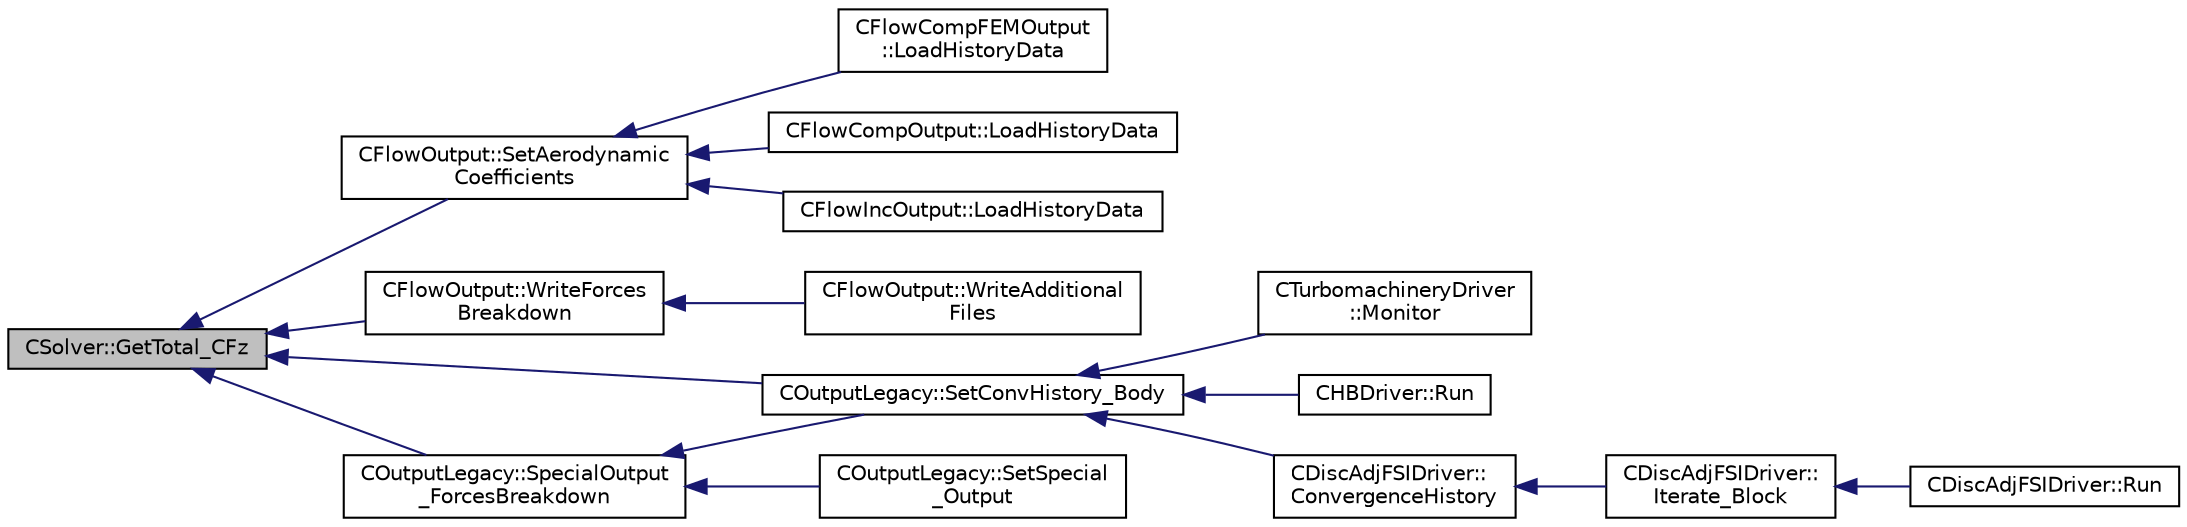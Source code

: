 digraph "CSolver::GetTotal_CFz"
{
  edge [fontname="Helvetica",fontsize="10",labelfontname="Helvetica",labelfontsize="10"];
  node [fontname="Helvetica",fontsize="10",shape=record];
  rankdir="LR";
  Node3098 [label="CSolver::GetTotal_CFz",height=0.2,width=0.4,color="black", fillcolor="grey75", style="filled", fontcolor="black"];
  Node3098 -> Node3099 [dir="back",color="midnightblue",fontsize="10",style="solid",fontname="Helvetica"];
  Node3099 [label="CFlowOutput::SetAerodynamic\lCoefficients",height=0.2,width=0.4,color="black", fillcolor="white", style="filled",URL="$class_c_flow_output.html#a849b56a2455df612cf6ab01f6dfacb3c",tooltip="Set the value of the aerodynamic coefficients. "];
  Node3099 -> Node3100 [dir="back",color="midnightblue",fontsize="10",style="solid",fontname="Helvetica"];
  Node3100 [label="CFlowCompFEMOutput\l::LoadHistoryData",height=0.2,width=0.4,color="black", fillcolor="white", style="filled",URL="$class_c_flow_comp_f_e_m_output.html#a0a4561b8ab0dffd1052f884062fd9710",tooltip="Load the history output field values. "];
  Node3099 -> Node3101 [dir="back",color="midnightblue",fontsize="10",style="solid",fontname="Helvetica"];
  Node3101 [label="CFlowCompOutput::LoadHistoryData",height=0.2,width=0.4,color="black", fillcolor="white", style="filled",URL="$class_c_flow_comp_output.html#a393cb19a691990ee6e88f844eccc79ed",tooltip="Load the history output field values. "];
  Node3099 -> Node3102 [dir="back",color="midnightblue",fontsize="10",style="solid",fontname="Helvetica"];
  Node3102 [label="CFlowIncOutput::LoadHistoryData",height=0.2,width=0.4,color="black", fillcolor="white", style="filled",URL="$class_c_flow_inc_output.html#a466112efa2e3a89cdd2456701a0480b5",tooltip="Load the history output field values. "];
  Node3098 -> Node3103 [dir="back",color="midnightblue",fontsize="10",style="solid",fontname="Helvetica"];
  Node3103 [label="CFlowOutput::WriteForces\lBreakdown",height=0.2,width=0.4,color="black", fillcolor="white", style="filled",URL="$class_c_flow_output.html#afacedef2006aa6fcf8c9a312b5f4430c",tooltip="Write the forces breakdown file. "];
  Node3103 -> Node3104 [dir="back",color="midnightblue",fontsize="10",style="solid",fontname="Helvetica"];
  Node3104 [label="CFlowOutput::WriteAdditional\lFiles",height=0.2,width=0.4,color="black", fillcolor="white", style="filled",URL="$class_c_flow_output.html#aaac3fb7b2575967b157c306065ab1ea8",tooltip="Write any additional files defined for the current solver. "];
  Node3098 -> Node3105 [dir="back",color="midnightblue",fontsize="10",style="solid",fontname="Helvetica"];
  Node3105 [label="COutputLegacy::SetConvHistory_Body",height=0.2,width=0.4,color="black", fillcolor="white", style="filled",URL="$class_c_output_legacy.html#a217cc0d778a3828499189a9debee47c6",tooltip="Write the history file and the convergence on the screen for serial computations. ..."];
  Node3105 -> Node3106 [dir="back",color="midnightblue",fontsize="10",style="solid",fontname="Helvetica"];
  Node3106 [label="CTurbomachineryDriver\l::Monitor",height=0.2,width=0.4,color="black", fillcolor="white", style="filled",URL="$class_c_turbomachinery_driver.html#a41d7b50bbacef68eb5436293ebb2da4f",tooltip="Monitor the computation. "];
  Node3105 -> Node3107 [dir="back",color="midnightblue",fontsize="10",style="solid",fontname="Helvetica"];
  Node3107 [label="CHBDriver::Run",height=0.2,width=0.4,color="black", fillcolor="white", style="filled",URL="$class_c_h_b_driver.html#a98c0448a8e0404845ee54e25b62eaea9",tooltip="Run a single iteration of a Harmonic Balance problem. "];
  Node3105 -> Node3108 [dir="back",color="midnightblue",fontsize="10",style="solid",fontname="Helvetica"];
  Node3108 [label="CDiscAdjFSIDriver::\lConvergenceHistory",height=0.2,width=0.4,color="black", fillcolor="white", style="filled",URL="$class_c_disc_adj_f_s_i_driver.html#a139dfa2442613879f2b15f28a09c2bd5",tooltip="Output the convergence history. "];
  Node3108 -> Node3109 [dir="back",color="midnightblue",fontsize="10",style="solid",fontname="Helvetica"];
  Node3109 [label="CDiscAdjFSIDriver::\lIterate_Block",height=0.2,width=0.4,color="black", fillcolor="white", style="filled",URL="$class_c_disc_adj_f_s_i_driver.html#a84949f139fa795b7d34d6ff77e82eb5c",tooltip="Iterate a certain block for adjoint FSI - may be the whole set of variables or independent and subite..."];
  Node3109 -> Node3110 [dir="back",color="midnightblue",fontsize="10",style="solid",fontname="Helvetica"];
  Node3110 [label="CDiscAdjFSIDriver::Run",height=0.2,width=0.4,color="black", fillcolor="white", style="filled",URL="$class_c_disc_adj_f_s_i_driver.html#a2e965d6e9c4dcfc296077cae225cab21",tooltip="Run a Discrete Adjoint iteration for the FSI problem. "];
  Node3098 -> Node3111 [dir="back",color="midnightblue",fontsize="10",style="solid",fontname="Helvetica"];
  Node3111 [label="COutputLegacy::SpecialOutput\l_ForcesBreakdown",height=0.2,width=0.4,color="black", fillcolor="white", style="filled",URL="$class_c_output_legacy.html#ab1ca98c0c4b16e9b75f06744e10d47c8",tooltip="Write the history file and the convergence on the screen for serial computations. ..."];
  Node3111 -> Node3105 [dir="back",color="midnightblue",fontsize="10",style="solid",fontname="Helvetica"];
  Node3111 -> Node3112 [dir="back",color="midnightblue",fontsize="10",style="solid",fontname="Helvetica"];
  Node3112 [label="COutputLegacy::SetSpecial\l_Output",height=0.2,width=0.4,color="black", fillcolor="white", style="filled",URL="$class_c_output_legacy.html#ab087aa06a268f2a2b96ead0cd32c0c41",tooltip="Writes the special output files. "];
}
